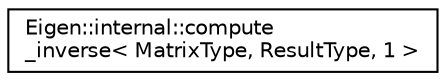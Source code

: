 digraph "Graphical Class Hierarchy"
{
  edge [fontname="Helvetica",fontsize="10",labelfontname="Helvetica",labelfontsize="10"];
  node [fontname="Helvetica",fontsize="10",shape=record];
  rankdir="LR";
  Node1 [label="Eigen::internal::compute\l_inverse\< MatrixType, ResultType, 1 \>",height=0.2,width=0.4,color="black", fillcolor="white", style="filled",URL="$struct_eigen_1_1internal_1_1compute__inverse_3_01_matrix_type_00_01_result_type_00_011_01_4.html"];
}
